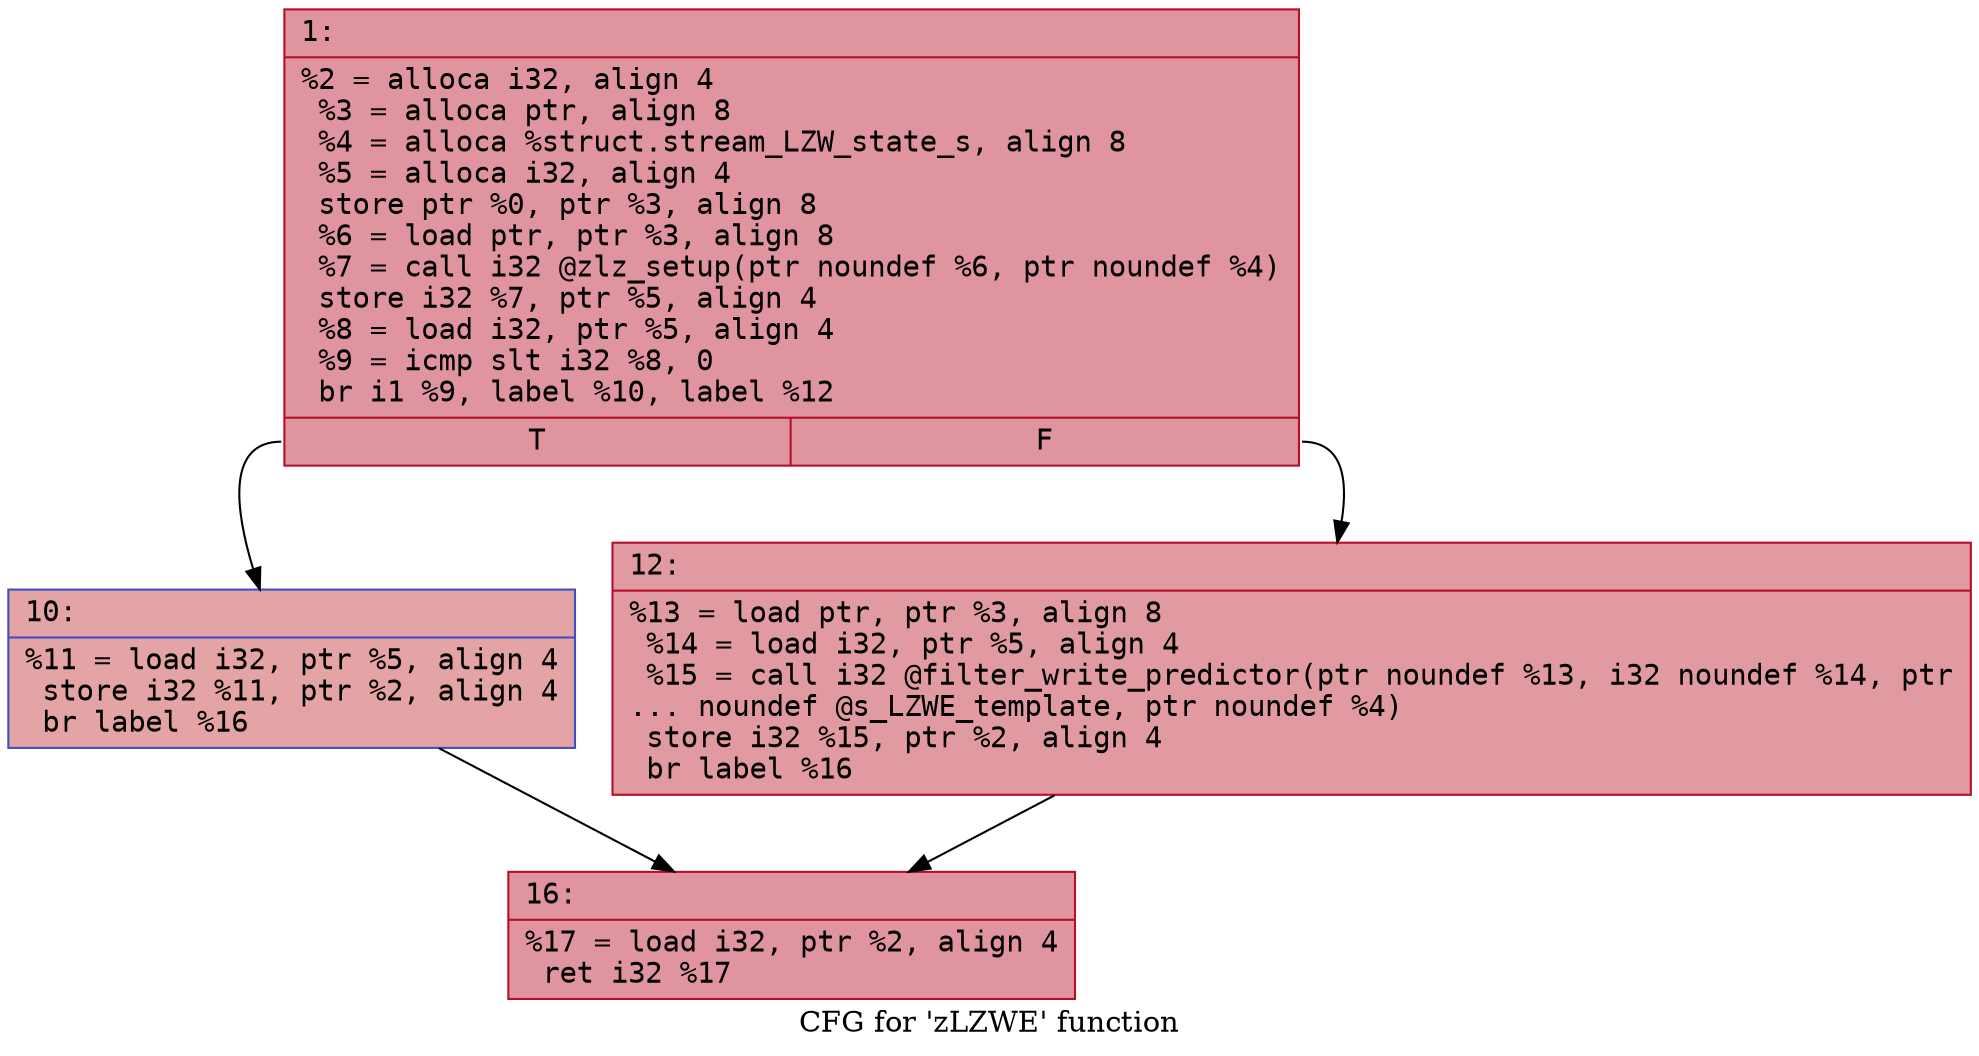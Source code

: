digraph "CFG for 'zLZWE' function" {
	label="CFG for 'zLZWE' function";

	Node0x6000032aab70 [shape=record,color="#b70d28ff", style=filled, fillcolor="#b70d2870" fontname="Courier",label="{1:\l|  %2 = alloca i32, align 4\l  %3 = alloca ptr, align 8\l  %4 = alloca %struct.stream_LZW_state_s, align 8\l  %5 = alloca i32, align 4\l  store ptr %0, ptr %3, align 8\l  %6 = load ptr, ptr %3, align 8\l  %7 = call i32 @zlz_setup(ptr noundef %6, ptr noundef %4)\l  store i32 %7, ptr %5, align 4\l  %8 = load i32, ptr %5, align 4\l  %9 = icmp slt i32 %8, 0\l  br i1 %9, label %10, label %12\l|{<s0>T|<s1>F}}"];
	Node0x6000032aab70:s0 -> Node0x6000032aabc0[tooltip="1 -> 10\nProbability 37.50%" ];
	Node0x6000032aab70:s1 -> Node0x6000032aac10[tooltip="1 -> 12\nProbability 62.50%" ];
	Node0x6000032aabc0 [shape=record,color="#3d50c3ff", style=filled, fillcolor="#c32e3170" fontname="Courier",label="{10:\l|  %11 = load i32, ptr %5, align 4\l  store i32 %11, ptr %2, align 4\l  br label %16\l}"];
	Node0x6000032aabc0 -> Node0x6000032aac60[tooltip="10 -> 16\nProbability 100.00%" ];
	Node0x6000032aac10 [shape=record,color="#b70d28ff", style=filled, fillcolor="#bb1b2c70" fontname="Courier",label="{12:\l|  %13 = load ptr, ptr %3, align 8\l  %14 = load i32, ptr %5, align 4\l  %15 = call i32 @filter_write_predictor(ptr noundef %13, i32 noundef %14, ptr\l... noundef @s_LZWE_template, ptr noundef %4)\l  store i32 %15, ptr %2, align 4\l  br label %16\l}"];
	Node0x6000032aac10 -> Node0x6000032aac60[tooltip="12 -> 16\nProbability 100.00%" ];
	Node0x6000032aac60 [shape=record,color="#b70d28ff", style=filled, fillcolor="#b70d2870" fontname="Courier",label="{16:\l|  %17 = load i32, ptr %2, align 4\l  ret i32 %17\l}"];
}

